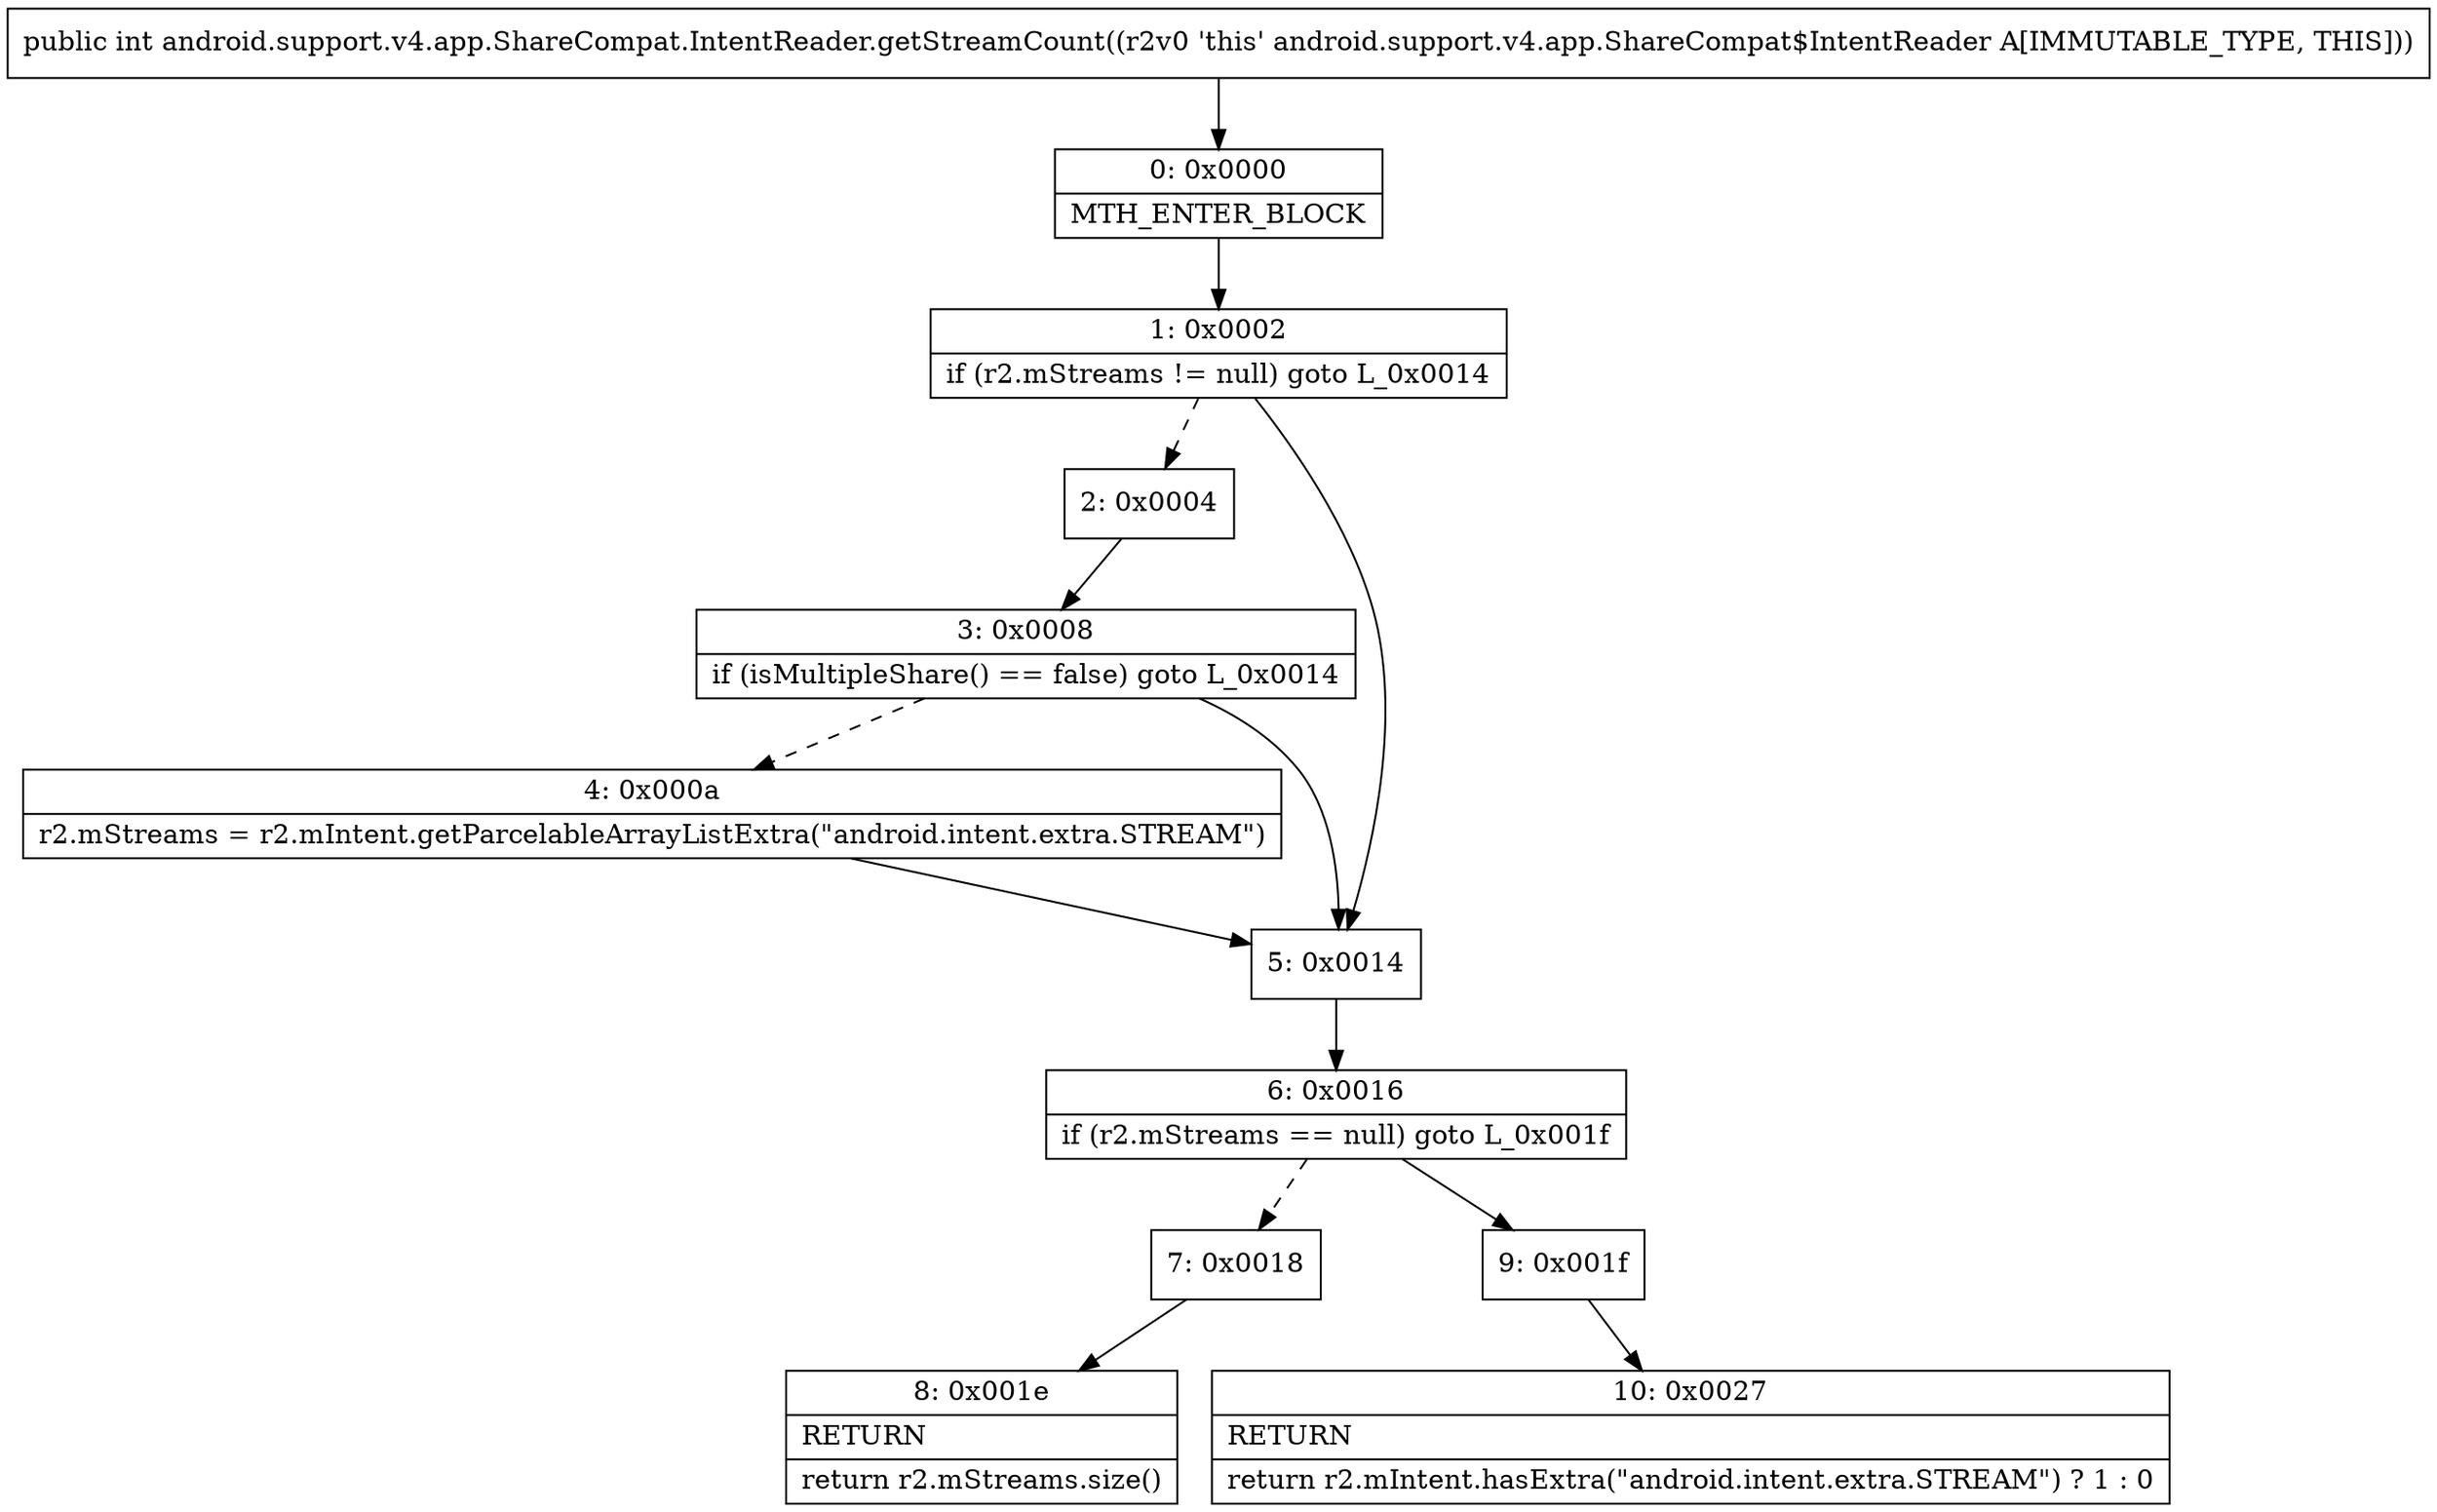 digraph "CFG forandroid.support.v4.app.ShareCompat.IntentReader.getStreamCount()I" {
Node_0 [shape=record,label="{0\:\ 0x0000|MTH_ENTER_BLOCK\l}"];
Node_1 [shape=record,label="{1\:\ 0x0002|if (r2.mStreams != null) goto L_0x0014\l}"];
Node_2 [shape=record,label="{2\:\ 0x0004}"];
Node_3 [shape=record,label="{3\:\ 0x0008|if (isMultipleShare() == false) goto L_0x0014\l}"];
Node_4 [shape=record,label="{4\:\ 0x000a|r2.mStreams = r2.mIntent.getParcelableArrayListExtra(\"android.intent.extra.STREAM\")\l}"];
Node_5 [shape=record,label="{5\:\ 0x0014}"];
Node_6 [shape=record,label="{6\:\ 0x0016|if (r2.mStreams == null) goto L_0x001f\l}"];
Node_7 [shape=record,label="{7\:\ 0x0018}"];
Node_8 [shape=record,label="{8\:\ 0x001e|RETURN\l|return r2.mStreams.size()\l}"];
Node_9 [shape=record,label="{9\:\ 0x001f}"];
Node_10 [shape=record,label="{10\:\ 0x0027|RETURN\l|return r2.mIntent.hasExtra(\"android.intent.extra.STREAM\") ? 1 : 0\l}"];
MethodNode[shape=record,label="{public int android.support.v4.app.ShareCompat.IntentReader.getStreamCount((r2v0 'this' android.support.v4.app.ShareCompat$IntentReader A[IMMUTABLE_TYPE, THIS])) }"];
MethodNode -> Node_0;
Node_0 -> Node_1;
Node_1 -> Node_2[style=dashed];
Node_1 -> Node_5;
Node_2 -> Node_3;
Node_3 -> Node_4[style=dashed];
Node_3 -> Node_5;
Node_4 -> Node_5;
Node_5 -> Node_6;
Node_6 -> Node_7[style=dashed];
Node_6 -> Node_9;
Node_7 -> Node_8;
Node_9 -> Node_10;
}

